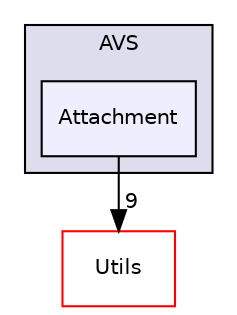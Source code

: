 digraph "/workplace/avs-device-sdk/AVSCommon/AVS/include/AVSCommon/AVS/Attachment" {
  compound=true
  node [ fontsize="10", fontname="Helvetica"];
  edge [ labelfontsize="10", labelfontname="Helvetica"];
  subgraph clusterdir_1b86ff6fe19386d1d992f6fa0aca02b2 {
    graph [ bgcolor="#ddddee", pencolor="black", label="AVS" fontname="Helvetica", fontsize="10", URL="dir_1b86ff6fe19386d1d992f6fa0aca02b2.html"]
  dir_16fdf1dd5a4e411cf30486cba4ef2640 [shape=box, label="Attachment", style="filled", fillcolor="#eeeeff", pencolor="black", URL="dir_16fdf1dd5a4e411cf30486cba4ef2640.html"];
  }
  dir_49dd3d9ac5586189aa170bac46425b9c [shape=box label="Utils" fillcolor="white" style="filled" color="red" URL="dir_49dd3d9ac5586189aa170bac46425b9c.html"];
  dir_16fdf1dd5a4e411cf30486cba4ef2640->dir_49dd3d9ac5586189aa170bac46425b9c [headlabel="9", labeldistance=1.5 headhref="dir_000047_000061.html"];
}
